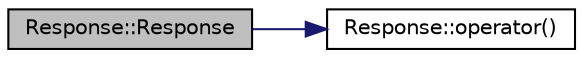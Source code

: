 digraph "Response::Response"
{
  edge [fontname="Helvetica",fontsize="10",labelfontname="Helvetica",labelfontsize="10"];
  node [fontname="Helvetica",fontsize="10",shape=record];
  rankdir="LR";
  Node1 [label="Response::Response",height=0.2,width=0.4,color="black", fillcolor="grey75", style="filled", fontcolor="black"];
  Node1 -> Node2 [color="midnightblue",fontsize="10",style="solid",fontname="Helvetica"];
  Node2 [label="Response::operator()",height=0.2,width=0.4,color="black", fillcolor="white", style="filled",URL="$class_response.html#a75c0b76d026ffa1244acb76e71c7bef0"];
}
